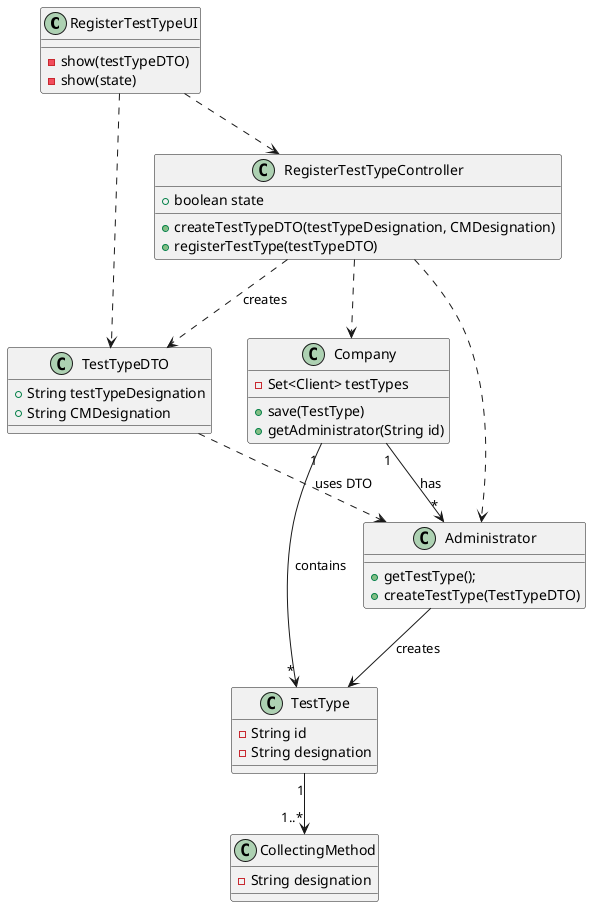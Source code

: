 @startuml
class RegisterTestTypeUI {
 -show(testTypeDTO)
 -show(state)
}

class RegisterTestTypeController {
  +boolean state
  +createTestTypeDTO(testTypeDesignation, CMDesignation)
  +registerTestType(testTypeDTO)
}

RegisterTestTypeUI ..> RegisterTestTypeController
RegisterTestTypeController ..> TestTypeDTO : creates

class TestTypeDTO{
+String testTypeDesignation
+String CMDesignation
}


RegisterTestTypeController ..> Administrator
RegisterTestTypeController ..> Company

class Administrator{
+getTestType();
+createTestType(TestTypeDTO)
}

Company "1" --> "*" Administrator : has
Administrator --> TestType : creates

class TestType{
-String id
-String designation
}
class CollectingMethod{
-String designation
}

TestType "1" --> "1..*" CollectingMethod
Company "1" --> "*" TestType : contains

class Company{
+save(TestType)
+getAdministrator(String id)
-Set<Client> testTypes
}

TestTypeDTO ..> Administrator : uses DTO
RegisterTestTypeUI ..> TestTypeDTO

@enduml

